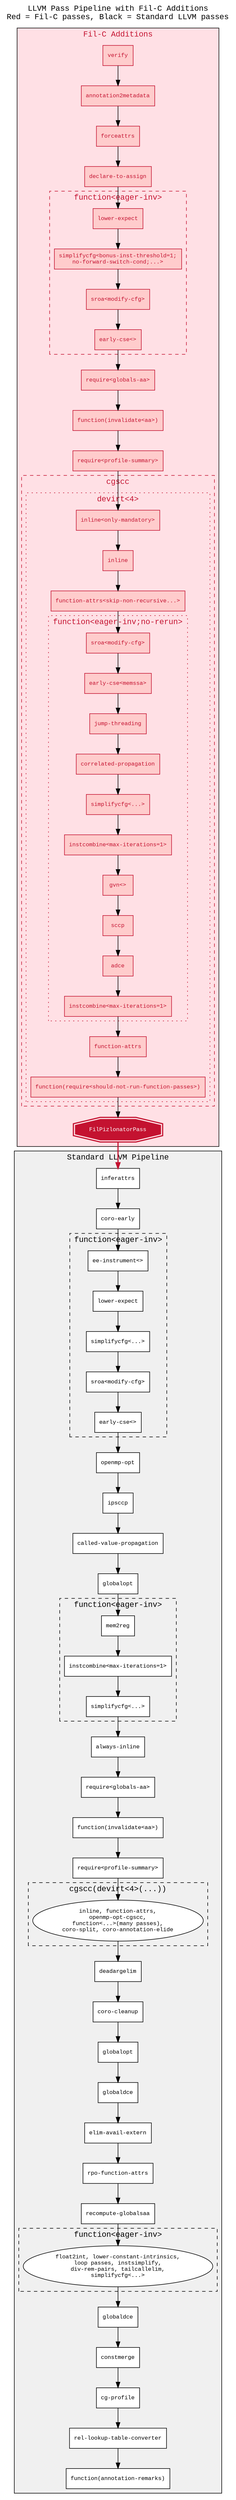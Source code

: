 digraph LLVMPipeline {
    rankdir=TB;
    node [shape=box, fontname="Courier New", fontsize=10];
    edge [fontname="Courier New", fontsize=9];
    
    // Graph attributes
    label="LLVM Pass Pipeline with Fil-C Additions\nRed = Fil-C passes, Black = Standard LLVM passes";
    labelloc=t;
    fontname="Courier New";
    fontsize=14;
    
    // Fil-C specific passes (red)
    subgraph cluster_filc {
        label="Fil-C Additions";
        style=filled;
        fillcolor="#ffe0e5";
        fontcolor="#c41230";
        node [fillcolor="#ffcccc", style=filled, fontcolor="#c41230", color="#c41230"];
        
        // Initial Fil-C passes
        verify [label="verify"];
        annotation2metadata [label="annotation2metadata"];
        forceattrs [label="forceattrs"];
        declare_to_assign [label="declare-to-assign"];
        
        // First function pipeline
        subgraph cluster_func1 {
            label="function<eager-inv>";
            style=dashed;
            color="#c41230";
            fillcolor="#ffe8ed";
            
            lower_expect1 [label="lower-expect"];
            simplifycfg1 [label="simplifycfg<bonus-inst-threshold=1;\nno-forward-switch-cond;...>"];
            sroa1 [label="sroa<modify-cfg>"];
            early_cse1 [label="early-cse<>"];
            
            lower_expect1 -> simplifycfg1 -> sroa1 -> early_cse1;
        }
        
        require_globals_aa1 [label="require<globals-aa>"];
        func_invalidate_aa [label="function(invalidate<aa>)"];
        require_profile_summary1 [label="require<profile-summary>"];
        
        // CGSCC pipeline
        subgraph cluster_cgscc1 {
            label="cgscc";
            style=dashed;
            color="#c41230";
            fillcolor="#ffe8ed";
            
            subgraph cluster_devirt {
                label="devirt<4>";
                style=dotted;
                color="#c41230";
                fillcolor="#fff0f3";
                
                inline_mandatory [label="inline<only-mandatory>"];
                inline1 [label="inline"];
                function_attrs1 [label="function-attrs<skip-non-recursive...>"];
                
                subgraph cluster_func2 {
                    label="function<eager-inv;no-rerun>";
                    style=dotted;
                    color="#c41230";
                    fillcolor="#fff5f7";
                    
                    sroa2 [label="sroa<modify-cfg>"];
                    early_cse_memssa [label="early-cse<memssa>"];
                    jump_threading1 [label="jump-threading"];
                    correlated_prop1 [label="correlated-propagation"];
                    simplifycfg2 [label="simplifycfg<...>"];
                    instcombine1 [label="instcombine<max-iterations=1>"];
                    gvn1 [label="gvn<>"];
                    sccp1 [label="sccp"];
                    adce1 [label="adce"];
                    instcombine2 [label="instcombine<max-iterations=1>"];
                    
                    sroa2 -> early_cse_memssa -> jump_threading1 -> correlated_prop1;
                    correlated_prop1 -> simplifycfg2 -> instcombine1 -> gvn1;
                    gvn1 -> sccp1 -> adce1 -> instcombine2;
                }
                
                function_attrs2 [label="function-attrs"];
                func_should_not_run [label="function(require<should-not-run-function-passes>)"];
                
                inline_mandatory -> inline1 -> function_attrs1 -> sroa2;
                instcombine2 -> function_attrs2 -> func_should_not_run;
            }
        }
        
        FilPizlonatorPass [label="FilPizlonatorPass", shape=doubleoctagon, fillcolor="#c41230", fontcolor="white", penwidth=2];
        
        // Connect Fil-C passes
        verify -> annotation2metadata -> forceattrs -> declare_to_assign -> lower_expect1;
        early_cse1 -> require_globals_aa1 -> func_invalidate_aa -> require_profile_summary1;
        require_profile_summary1 -> inline_mandatory;
        func_should_not_run -> FilPizlonatorPass;
    }
    
    // Standard LLVM passes (black)
    subgraph cluster_llvm {
        label="Standard LLVM Pipeline";
        style=filled;
        fillcolor="#f0f0f0";
        node [fillcolor="white", style=filled, fontcolor="black", color="black"];
        
        inferattrs [label="inferattrs"];
        coro_early [label="coro-early"];
        
        // Function pipeline
        subgraph cluster_func3 {
            label="function<eager-inv>";
            style=dashed;
            color="black";
            fillcolor="#f8f8f8";
            
            ee_instrument [label="ee-instrument<>"];
            lower_expect2 [label="lower-expect"];
            simplifycfg3 [label="simplifycfg<...>"];
            sroa3 [label="sroa<modify-cfg>"];
            early_cse2 [label="early-cse<>"];
            
            ee_instrument -> lower_expect2 -> simplifycfg3 -> sroa3 -> early_cse2;
        }
        
        openmp_opt [label="openmp-opt"];
        ipsccp [label="ipsccp"];
        called_value_prop [label="called-value-propagation"];
        globalopt1 [label="globalopt"];
        
        // Another function pipeline
        subgraph cluster_func4 {
            label="function<eager-inv>";
            style=dashed;
            color="black";
            fillcolor="#f8f8f8";
            
            mem2reg [label="mem2reg"];
            instcombine3 [label="instcombine<max-iterations=1>"];
            simplifycfg4 [label="simplifycfg<...>"];
            
            mem2reg -> instcombine3 -> simplifycfg4;
        }
        
        always_inline [label="always-inline"];
        require_globals_aa2 [label="require<globals-aa>"];
        func_invalidate_aa2 [label="function(invalidate<aa>)"];
        require_profile_summary2 [label="require<profile-summary>"];
        
        // Large CGSCC pipeline (simplified)
        subgraph cluster_cgscc2 {
            label="cgscc(devirt<4>(...))";
            style=dashed;
            color="black";
            fillcolor="#f8f8f8";
            
            cgscc_passes [label="inline, function-attrs,\nopenmp-opt-cgscc,\nfunction<...>(many passes),\ncoro-split, coro-annotation-elide", shape=ellipse];
        }
        
        deadargelim [label="deadargelim"];
        coro_cleanup [label="coro-cleanup"];
        globalopt2 [label="globalopt"];
        globaldce1 [label="globaldce"];
        elim_avail_extern [label="elim-avail-extern"];
        rpo_function_attrs [label="rpo-function-attrs"];
        recompute_globalsaa [label="recompute-globalsaa"];
        
        // Final function pipeline (simplified)
        subgraph cluster_func5 {
            label="function<eager-inv>";
            style=dashed;
            color="black";
            fillcolor="#f8f8f8";
            
            final_func_passes [label="float2int, lower-constant-intrinsics,\nloop passes, instsimplify,\ndiv-rem-pairs, tailcallelim,\nsimplifycfg<...>", shape=ellipse];
        }
        
        globaldce2 [label="globaldce"];
        constmerge [label="constmerge"];
        cg_profile [label="cg-profile"];
        rel_lookup_table [label="rel-lookup-table-converter"];
        annotation_remarks [label="function(annotation-remarks)"];
        
        // Connect LLVM passes
        inferattrs -> coro_early -> ee_instrument;
        early_cse2 -> openmp_opt -> ipsccp -> called_value_prop -> globalopt1;
        globalopt1 -> mem2reg;
        simplifycfg4 -> always_inline -> require_globals_aa2 -> func_invalidate_aa2;
        func_invalidate_aa2 -> require_profile_summary2 -> cgscc_passes;
        cgscc_passes -> deadargelim -> coro_cleanup -> globalopt2 -> globaldce1;
        globaldce1 -> elim_avail_extern -> rpo_function_attrs -> recompute_globalsaa;
        recompute_globalsaa -> final_func_passes -> globaldce2 -> constmerge;
        constmerge -> cg_profile -> rel_lookup_table -> annotation_remarks;
    }
    
    // Connect Fil-C to LLVM
    FilPizlonatorPass -> inferattrs [penwidth=2, color="#c41230"];
}
